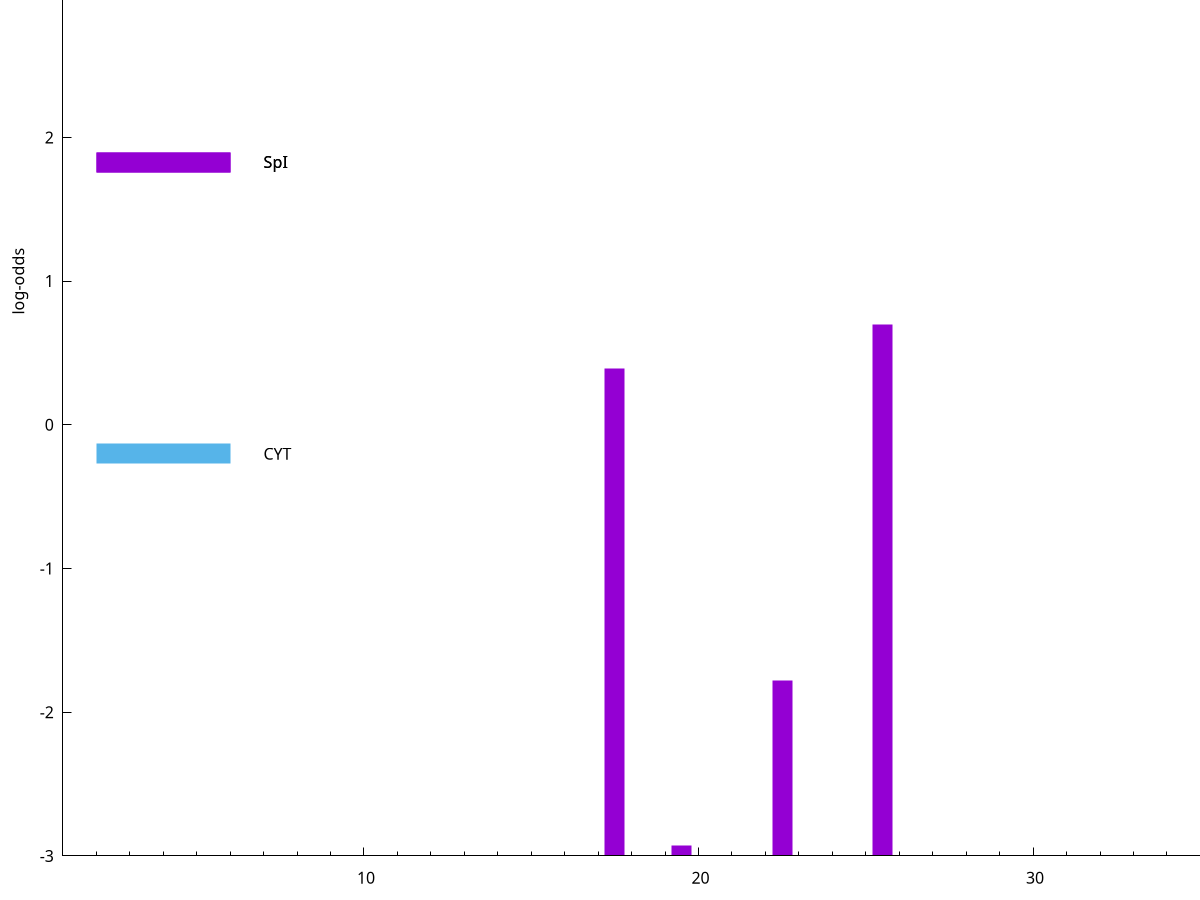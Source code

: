 set title "LipoP predictions for SRR4065642.gff"
set size 2., 1.4
set xrange [1:70] 
set mxtics 10
set yrange [-3:5]
set y2range [0:8]
set ylabel "log-odds"
set term postscript eps color solid "Helvetica" 30
set output "SRR4065642.gff3.eps"
set arrow from 2,1.82815 to 6,1.82815 nohead lt 1 lw 20
set label "SpI" at 7,1.82815
set arrow from 2,-0.200913 to 6,-0.200913 nohead lt 3 lw 20
set label "CYT" at 7,-0.200913
set arrow from 2,1.82815 to 6,1.82815 nohead lt 1 lw 20
set label "SpI" at 7,1.82815
# NOTE: The scores below are the log-odds scores with the threshold
# NOTE: subtracted (a hack to make gnuplot make the histogram all
# NOTE: look nice).
plot "-" axes x1y2 title "" with impulses lt 1 lw 20
25.500000 3.697200
17.500000 3.388458
22.500000 1.219570
19.500000 0.072980
e
exit
